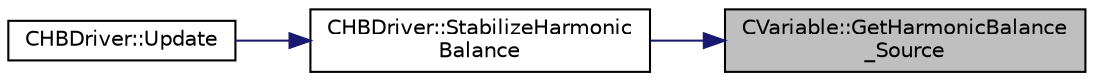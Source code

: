digraph "CVariable::GetHarmonicBalance_Source"
{
 // LATEX_PDF_SIZE
  edge [fontname="Helvetica",fontsize="10",labelfontname="Helvetica",labelfontsize="10"];
  node [fontname="Helvetica",fontsize="10",shape=record];
  rankdir="RL";
  Node1 [label="CVariable::GetHarmonicBalance\l_Source",height=0.2,width=0.4,color="black", fillcolor="grey75", style="filled", fontcolor="black",tooltip="A virtual member."];
  Node1 -> Node2 [dir="back",color="midnightblue",fontsize="10",style="solid",fontname="Helvetica"];
  Node2 [label="CHBDriver::StabilizeHarmonic\lBalance",height=0.2,width=0.4,color="black", fillcolor="white", style="filled",URL="$classCHBDriver.html#a04fc923dfb264342ab9f2cede99f31da",tooltip="Precondition Harmonic Balance source term for stability."];
  Node2 -> Node3 [dir="back",color="midnightblue",fontsize="10",style="solid",fontname="Helvetica"];
  Node3 [label="CHBDriver::Update",height=0.2,width=0.4,color="black", fillcolor="white", style="filled",URL="$classCHBDriver.html#a1fd70ef2e6764147b7d9e1196eaed987",tooltip="Update the solution for the Harmonic Balance."];
}
